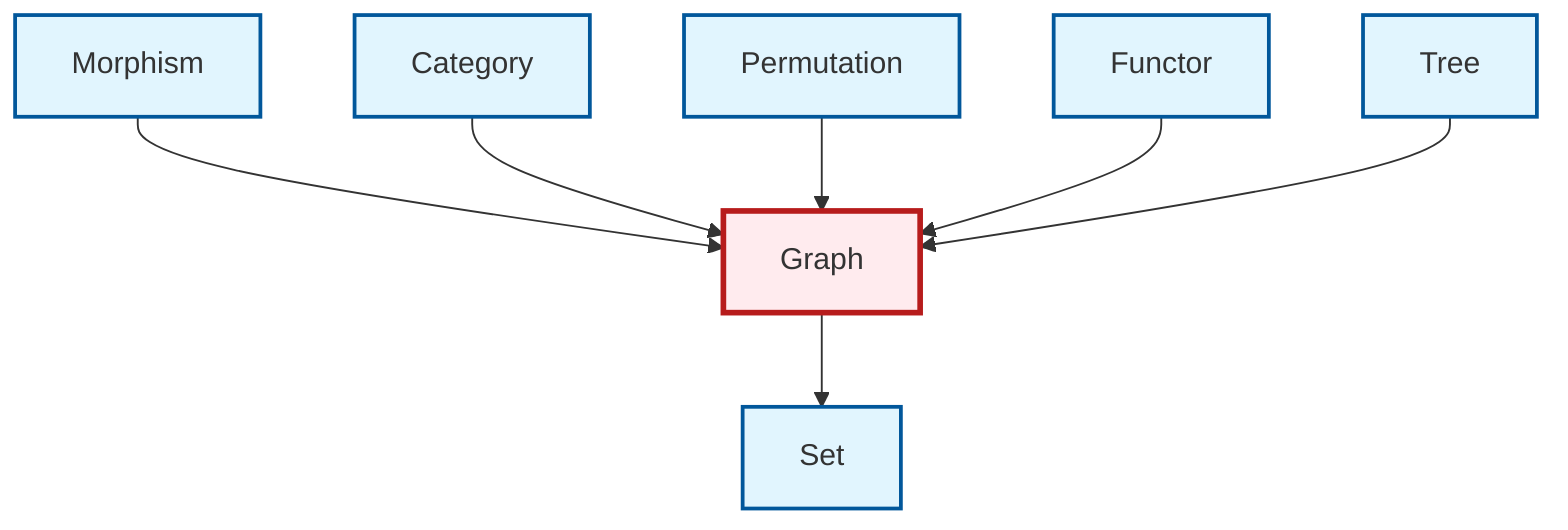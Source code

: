 graph TD
    classDef definition fill:#e1f5fe,stroke:#01579b,stroke-width:2px
    classDef theorem fill:#f3e5f5,stroke:#4a148c,stroke-width:2px
    classDef axiom fill:#fff3e0,stroke:#e65100,stroke-width:2px
    classDef example fill:#e8f5e9,stroke:#1b5e20,stroke-width:2px
    classDef current fill:#ffebee,stroke:#b71c1c,stroke-width:3px
    def-functor["Functor"]:::definition
    def-morphism["Morphism"]:::definition
    def-tree["Tree"]:::definition
    def-set["Set"]:::definition
    def-permutation["Permutation"]:::definition
    def-category["Category"]:::definition
    def-graph["Graph"]:::definition
    def-morphism --> def-graph
    def-category --> def-graph
    def-permutation --> def-graph
    def-functor --> def-graph
    def-tree --> def-graph
    def-graph --> def-set
    class def-graph current